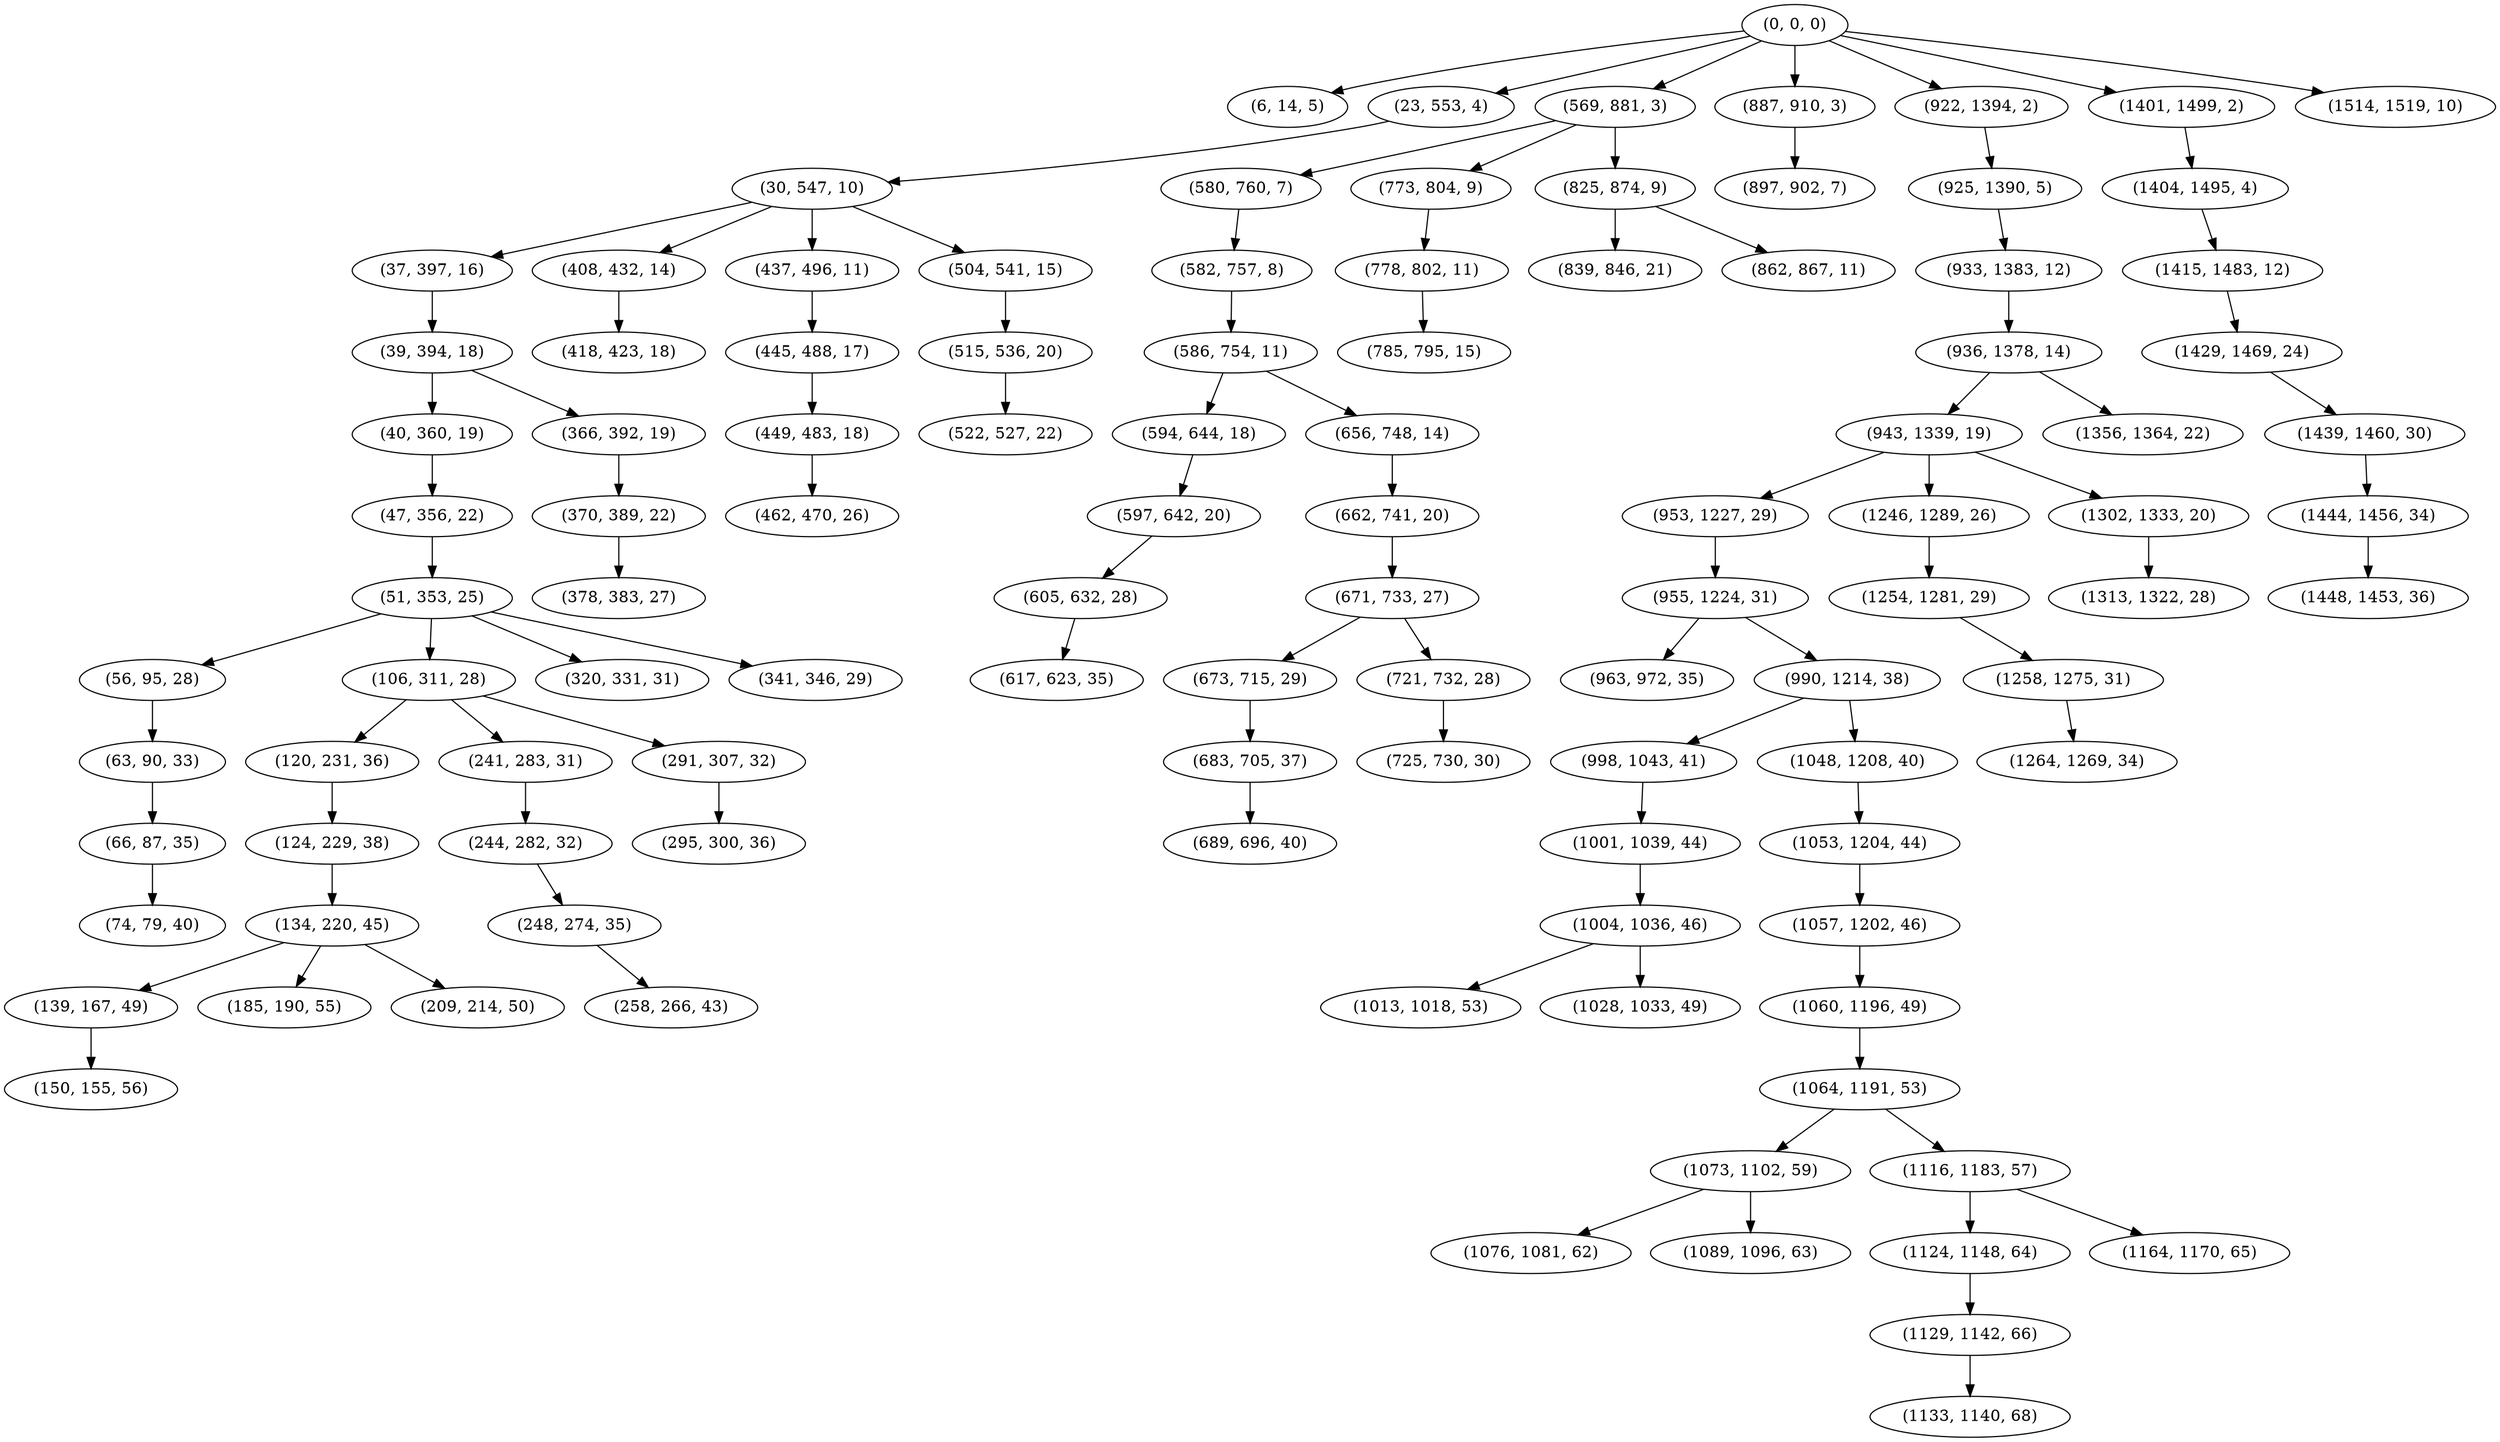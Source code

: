 digraph tree {
    "(0, 0, 0)";
    "(6, 14, 5)";
    "(23, 553, 4)";
    "(30, 547, 10)";
    "(37, 397, 16)";
    "(39, 394, 18)";
    "(40, 360, 19)";
    "(47, 356, 22)";
    "(51, 353, 25)";
    "(56, 95, 28)";
    "(63, 90, 33)";
    "(66, 87, 35)";
    "(74, 79, 40)";
    "(106, 311, 28)";
    "(120, 231, 36)";
    "(124, 229, 38)";
    "(134, 220, 45)";
    "(139, 167, 49)";
    "(150, 155, 56)";
    "(185, 190, 55)";
    "(209, 214, 50)";
    "(241, 283, 31)";
    "(244, 282, 32)";
    "(248, 274, 35)";
    "(258, 266, 43)";
    "(291, 307, 32)";
    "(295, 300, 36)";
    "(320, 331, 31)";
    "(341, 346, 29)";
    "(366, 392, 19)";
    "(370, 389, 22)";
    "(378, 383, 27)";
    "(408, 432, 14)";
    "(418, 423, 18)";
    "(437, 496, 11)";
    "(445, 488, 17)";
    "(449, 483, 18)";
    "(462, 470, 26)";
    "(504, 541, 15)";
    "(515, 536, 20)";
    "(522, 527, 22)";
    "(569, 881, 3)";
    "(580, 760, 7)";
    "(582, 757, 8)";
    "(586, 754, 11)";
    "(594, 644, 18)";
    "(597, 642, 20)";
    "(605, 632, 28)";
    "(617, 623, 35)";
    "(656, 748, 14)";
    "(662, 741, 20)";
    "(671, 733, 27)";
    "(673, 715, 29)";
    "(683, 705, 37)";
    "(689, 696, 40)";
    "(721, 732, 28)";
    "(725, 730, 30)";
    "(773, 804, 9)";
    "(778, 802, 11)";
    "(785, 795, 15)";
    "(825, 874, 9)";
    "(839, 846, 21)";
    "(862, 867, 11)";
    "(887, 910, 3)";
    "(897, 902, 7)";
    "(922, 1394, 2)";
    "(925, 1390, 5)";
    "(933, 1383, 12)";
    "(936, 1378, 14)";
    "(943, 1339, 19)";
    "(953, 1227, 29)";
    "(955, 1224, 31)";
    "(963, 972, 35)";
    "(990, 1214, 38)";
    "(998, 1043, 41)";
    "(1001, 1039, 44)";
    "(1004, 1036, 46)";
    "(1013, 1018, 53)";
    "(1028, 1033, 49)";
    "(1048, 1208, 40)";
    "(1053, 1204, 44)";
    "(1057, 1202, 46)";
    "(1060, 1196, 49)";
    "(1064, 1191, 53)";
    "(1073, 1102, 59)";
    "(1076, 1081, 62)";
    "(1089, 1096, 63)";
    "(1116, 1183, 57)";
    "(1124, 1148, 64)";
    "(1129, 1142, 66)";
    "(1133, 1140, 68)";
    "(1164, 1170, 65)";
    "(1246, 1289, 26)";
    "(1254, 1281, 29)";
    "(1258, 1275, 31)";
    "(1264, 1269, 34)";
    "(1302, 1333, 20)";
    "(1313, 1322, 28)";
    "(1356, 1364, 22)";
    "(1401, 1499, 2)";
    "(1404, 1495, 4)";
    "(1415, 1483, 12)";
    "(1429, 1469, 24)";
    "(1439, 1460, 30)";
    "(1444, 1456, 34)";
    "(1448, 1453, 36)";
    "(1514, 1519, 10)";
    "(0, 0, 0)" -> "(6, 14, 5)";
    "(0, 0, 0)" -> "(23, 553, 4)";
    "(0, 0, 0)" -> "(569, 881, 3)";
    "(0, 0, 0)" -> "(887, 910, 3)";
    "(0, 0, 0)" -> "(922, 1394, 2)";
    "(0, 0, 0)" -> "(1401, 1499, 2)";
    "(0, 0, 0)" -> "(1514, 1519, 10)";
    "(23, 553, 4)" -> "(30, 547, 10)";
    "(30, 547, 10)" -> "(37, 397, 16)";
    "(30, 547, 10)" -> "(408, 432, 14)";
    "(30, 547, 10)" -> "(437, 496, 11)";
    "(30, 547, 10)" -> "(504, 541, 15)";
    "(37, 397, 16)" -> "(39, 394, 18)";
    "(39, 394, 18)" -> "(40, 360, 19)";
    "(39, 394, 18)" -> "(366, 392, 19)";
    "(40, 360, 19)" -> "(47, 356, 22)";
    "(47, 356, 22)" -> "(51, 353, 25)";
    "(51, 353, 25)" -> "(56, 95, 28)";
    "(51, 353, 25)" -> "(106, 311, 28)";
    "(51, 353, 25)" -> "(320, 331, 31)";
    "(51, 353, 25)" -> "(341, 346, 29)";
    "(56, 95, 28)" -> "(63, 90, 33)";
    "(63, 90, 33)" -> "(66, 87, 35)";
    "(66, 87, 35)" -> "(74, 79, 40)";
    "(106, 311, 28)" -> "(120, 231, 36)";
    "(106, 311, 28)" -> "(241, 283, 31)";
    "(106, 311, 28)" -> "(291, 307, 32)";
    "(120, 231, 36)" -> "(124, 229, 38)";
    "(124, 229, 38)" -> "(134, 220, 45)";
    "(134, 220, 45)" -> "(139, 167, 49)";
    "(134, 220, 45)" -> "(185, 190, 55)";
    "(134, 220, 45)" -> "(209, 214, 50)";
    "(139, 167, 49)" -> "(150, 155, 56)";
    "(241, 283, 31)" -> "(244, 282, 32)";
    "(244, 282, 32)" -> "(248, 274, 35)";
    "(248, 274, 35)" -> "(258, 266, 43)";
    "(291, 307, 32)" -> "(295, 300, 36)";
    "(366, 392, 19)" -> "(370, 389, 22)";
    "(370, 389, 22)" -> "(378, 383, 27)";
    "(408, 432, 14)" -> "(418, 423, 18)";
    "(437, 496, 11)" -> "(445, 488, 17)";
    "(445, 488, 17)" -> "(449, 483, 18)";
    "(449, 483, 18)" -> "(462, 470, 26)";
    "(504, 541, 15)" -> "(515, 536, 20)";
    "(515, 536, 20)" -> "(522, 527, 22)";
    "(569, 881, 3)" -> "(580, 760, 7)";
    "(569, 881, 3)" -> "(773, 804, 9)";
    "(569, 881, 3)" -> "(825, 874, 9)";
    "(580, 760, 7)" -> "(582, 757, 8)";
    "(582, 757, 8)" -> "(586, 754, 11)";
    "(586, 754, 11)" -> "(594, 644, 18)";
    "(586, 754, 11)" -> "(656, 748, 14)";
    "(594, 644, 18)" -> "(597, 642, 20)";
    "(597, 642, 20)" -> "(605, 632, 28)";
    "(605, 632, 28)" -> "(617, 623, 35)";
    "(656, 748, 14)" -> "(662, 741, 20)";
    "(662, 741, 20)" -> "(671, 733, 27)";
    "(671, 733, 27)" -> "(673, 715, 29)";
    "(671, 733, 27)" -> "(721, 732, 28)";
    "(673, 715, 29)" -> "(683, 705, 37)";
    "(683, 705, 37)" -> "(689, 696, 40)";
    "(721, 732, 28)" -> "(725, 730, 30)";
    "(773, 804, 9)" -> "(778, 802, 11)";
    "(778, 802, 11)" -> "(785, 795, 15)";
    "(825, 874, 9)" -> "(839, 846, 21)";
    "(825, 874, 9)" -> "(862, 867, 11)";
    "(887, 910, 3)" -> "(897, 902, 7)";
    "(922, 1394, 2)" -> "(925, 1390, 5)";
    "(925, 1390, 5)" -> "(933, 1383, 12)";
    "(933, 1383, 12)" -> "(936, 1378, 14)";
    "(936, 1378, 14)" -> "(943, 1339, 19)";
    "(936, 1378, 14)" -> "(1356, 1364, 22)";
    "(943, 1339, 19)" -> "(953, 1227, 29)";
    "(943, 1339, 19)" -> "(1246, 1289, 26)";
    "(943, 1339, 19)" -> "(1302, 1333, 20)";
    "(953, 1227, 29)" -> "(955, 1224, 31)";
    "(955, 1224, 31)" -> "(963, 972, 35)";
    "(955, 1224, 31)" -> "(990, 1214, 38)";
    "(990, 1214, 38)" -> "(998, 1043, 41)";
    "(990, 1214, 38)" -> "(1048, 1208, 40)";
    "(998, 1043, 41)" -> "(1001, 1039, 44)";
    "(1001, 1039, 44)" -> "(1004, 1036, 46)";
    "(1004, 1036, 46)" -> "(1013, 1018, 53)";
    "(1004, 1036, 46)" -> "(1028, 1033, 49)";
    "(1048, 1208, 40)" -> "(1053, 1204, 44)";
    "(1053, 1204, 44)" -> "(1057, 1202, 46)";
    "(1057, 1202, 46)" -> "(1060, 1196, 49)";
    "(1060, 1196, 49)" -> "(1064, 1191, 53)";
    "(1064, 1191, 53)" -> "(1073, 1102, 59)";
    "(1064, 1191, 53)" -> "(1116, 1183, 57)";
    "(1073, 1102, 59)" -> "(1076, 1081, 62)";
    "(1073, 1102, 59)" -> "(1089, 1096, 63)";
    "(1116, 1183, 57)" -> "(1124, 1148, 64)";
    "(1116, 1183, 57)" -> "(1164, 1170, 65)";
    "(1124, 1148, 64)" -> "(1129, 1142, 66)";
    "(1129, 1142, 66)" -> "(1133, 1140, 68)";
    "(1246, 1289, 26)" -> "(1254, 1281, 29)";
    "(1254, 1281, 29)" -> "(1258, 1275, 31)";
    "(1258, 1275, 31)" -> "(1264, 1269, 34)";
    "(1302, 1333, 20)" -> "(1313, 1322, 28)";
    "(1401, 1499, 2)" -> "(1404, 1495, 4)";
    "(1404, 1495, 4)" -> "(1415, 1483, 12)";
    "(1415, 1483, 12)" -> "(1429, 1469, 24)";
    "(1429, 1469, 24)" -> "(1439, 1460, 30)";
    "(1439, 1460, 30)" -> "(1444, 1456, 34)";
    "(1444, 1456, 34)" -> "(1448, 1453, 36)";
}
